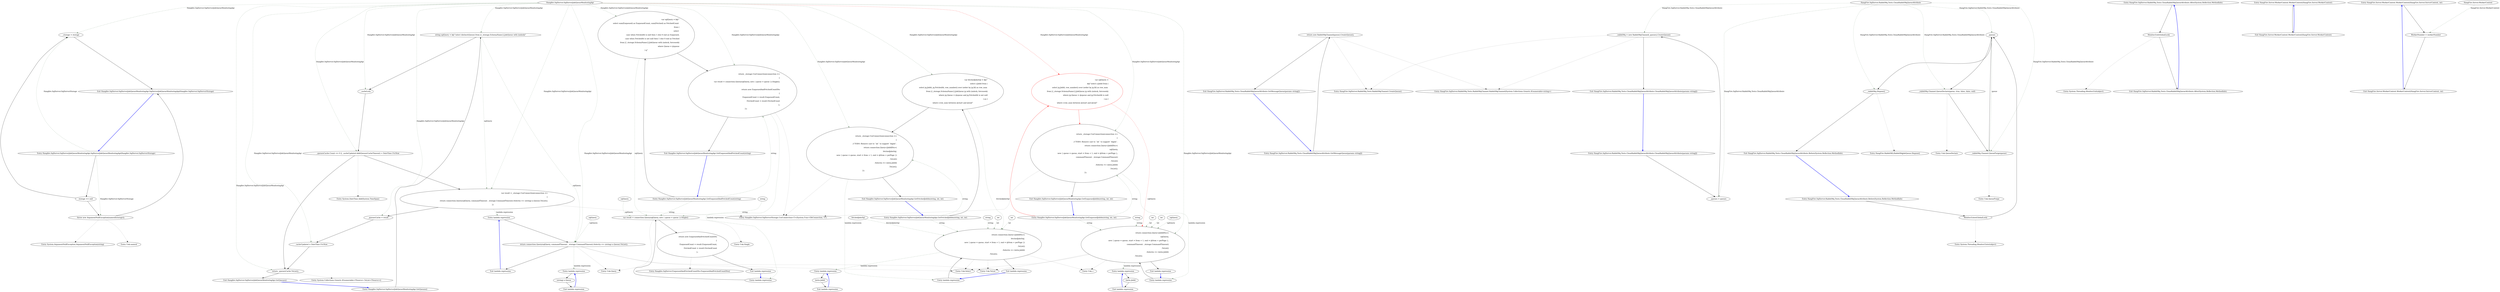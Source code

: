 digraph  {
n59 [label="Hangfire.SqlServer.SqlServerJobQueueMonitoringApi", span=""];
n60 [label=sqlQuery, span=""];
n61 [label=string, span=""];
n62 [label=int, span=""];
n63 [label=int, span=""];
n64 [label=sqlQuery, span=""];
n65 [label=string, span=""];
n66 [label=int, span=""];
n67 [label=int, span=""];
n68 [label=fetchedJobsSql, span=""];
n69 [label=string, span=""];
n70 [label=sqlQuery, span=""];
n0 [label="Entry Hangfire.SqlServer.SqlServerJobQueueMonitoringApi.SqlServerJobQueueMonitoringApi(Hangfire.SqlServer.SqlServerStorage)", span="42-42", cluster="Hangfire.SqlServer.SqlServerJobQueueMonitoringApi.SqlServerJobQueueMonitoringApi(Hangfire.SqlServer.SqlServerStorage)"];
n1 [label="storage == null", span="44-44", cluster="Hangfire.SqlServer.SqlServerJobQueueMonitoringApi.SqlServerJobQueueMonitoringApi(Hangfire.SqlServer.SqlServerStorage)"];
n2 [label="throw new ArgumentNullException(nameof(storage));", span="44-44", cluster="Hangfire.SqlServer.SqlServerJobQueueMonitoringApi.SqlServerJobQueueMonitoringApi(Hangfire.SqlServer.SqlServerStorage)"];
n3 [label="_storage = storage", span="45-45", cluster="Hangfire.SqlServer.SqlServerJobQueueMonitoringApi.SqlServerJobQueueMonitoringApi(Hangfire.SqlServer.SqlServerStorage)"];
n4 [label="Exit Hangfire.SqlServer.SqlServerJobQueueMonitoringApi.SqlServerJobQueueMonitoringApi(Hangfire.SqlServer.SqlServerStorage)", span="42-42", cluster="Hangfire.SqlServer.SqlServerJobQueueMonitoringApi.SqlServerJobQueueMonitoringApi(Hangfire.SqlServer.SqlServerStorage)"];
n5 [label="Entry System.ArgumentNullException.ArgumentNullException(string)", span="0-0", cluster="System.ArgumentNullException.ArgumentNullException(string)"];
n6 [label="Entry Unk.nameof", span="", cluster="Unk.nameof"];
n7 [label="Entry Hangfire.SqlServer.SqlServerJobQueueMonitoringApi.GetQueues()", span="48-48", cluster="Hangfire.SqlServer.SqlServerJobQueueMonitoringApi.GetQueues()"];
n8 [label="string sqlQuery = $@''select distinct(Queue) from [{_storage.SchemaName}].JobQueue with (nolock)''", span="50-50", cluster="Hangfire.SqlServer.SqlServerJobQueueMonitoringApi.GetQueues()"];
n9 [label=_cacheLock, span="52-52", cluster="Hangfire.SqlServer.SqlServerJobQueueMonitoringApi.GetQueues()"];
n11 [label="var result = _storage.UseConnection(connection =>\r\n                    {\r\n                        return connection.Query(sqlQuery, commandTimeout: _storage.CommandTimeout).Select(x => (string) x.Queue).ToList();\r\n                    })", span="56-59", cluster="Hangfire.SqlServer.SqlServerJobQueueMonitoringApi.GetQueues()"];
n20 [label="return connection.Query(sqlQuery, commandTimeout: _storage.CommandTimeout).Select(x => (string) x.Queue).ToList();", span="58-58", cluster="lambda expression"];
n10 [label="_queuesCache.Count == 0 || _cacheUpdated.Add(QueuesCacheTimeout) < DateTime.UtcNow", span="54-54", cluster="Hangfire.SqlServer.SqlServerJobQueueMonitoringApi.GetQueues()"];
n14 [label="return _queuesCache.ToList();", span="65-65", cluster="Hangfire.SqlServer.SqlServerJobQueueMonitoringApi.GetQueues()"];
n16 [label="Entry System.DateTime.Add(System.TimeSpan)", span="0-0", cluster="System.DateTime.Add(System.TimeSpan)"];
n12 [label="_queuesCache = result", span="61-61", cluster="Hangfire.SqlServer.SqlServerJobQueueMonitoringApi.GetQueues()"];
n17 [label="Entry Hangfire.SqlServer.SqlServerStorage.UseConnection<T>(System.Func<DbConnection, T>)", span="179-179", cluster="Hangfire.SqlServer.SqlServerStorage.UseConnection<T>(System.Func<DbConnection, T>)"];
n19 [label="Entry lambda expression", span="56-59", cluster="lambda expression"];
n13 [label="_cacheUpdated = DateTime.UtcNow", span="62-62", cluster="Hangfire.SqlServer.SqlServerJobQueueMonitoringApi.GetQueues()"];
n15 [label="Exit Hangfire.SqlServer.SqlServerJobQueueMonitoringApi.GetQueues()", span="48-48", cluster="Hangfire.SqlServer.SqlServerJobQueueMonitoringApi.GetQueues()"];
n18 [label="Entry System.Collections.Generic.IEnumerable<TSource>.ToList<TSource>()", span="0-0", cluster="System.Collections.Generic.IEnumerable<TSource>.ToList<TSource>()"];
n21 [label="Exit lambda expression", span="56-59", cluster="lambda expression"];
n22 [label="Entry Unk.Query", span="", cluster="Unk.Query"];
n23 [label="Entry Unk.Select", span="", cluster="Unk.Select"];
n24 [label="Entry Unk.ToList", span="", cluster="Unk.ToList"];
n25 [label="Entry lambda expression", span="58-58", cluster="lambda expression"];
n26 [label="(string) x.Queue", span="58-58", cluster="lambda expression"];
n27 [label="Exit lambda expression", span="58-58", cluster="lambda expression"];
n28 [label="Entry Hangfire.SqlServer.SqlServerJobQueueMonitoringApi.GetEnqueuedJobIds(string, int, int)", span="69-69", cluster="Hangfire.SqlServer.SqlServerJobQueueMonitoringApi.GetEnqueuedJobIds(string, int, int)"];
n29 [label="var sqlQuery =\r\n$@''select r.JobId from (\r\n  select jq.JobId, row_number() over (order by jq.Id) as row_num \r\n  from [{_storage.SchemaName}].JobQueue jq with (nolock, forceseek)\r\n  where jq.Queue = @queue and jq.FetchedAt is null\r\n) as r\r\nwhere r.row_num between @start and @end''", span="71-77", cluster="Hangfire.SqlServer.SqlServerJobQueueMonitoringApi.GetEnqueuedJobIds(string, int, int)", color=red, community=0];
n30 [label="return _storage.UseConnection(connection =>\r\n            {\r\n                // TODO: Remove cast to `int` to support `bigint`.\r\n                return connection.Query<JobIdDto>(\r\n                    sqlQuery,\r\n                    new { queue = queue, start = from + 1, end = @from + perPage },\r\n                    commandTimeout: _storage.CommandTimeout)\r\n                    .ToList()\r\n                    .Select(x => (int)x.JobId)\r\n                    .ToList();\r\n            });", span="79-89", cluster="Hangfire.SqlServer.SqlServerJobQueueMonitoringApi.GetEnqueuedJobIds(string, int, int)"];
n33 [label="return connection.Query<JobIdDto>(\r\n                    sqlQuery,\r\n                    new { queue = queue, start = from + 1, end = @from + perPage },\r\n                    commandTimeout: _storage.CommandTimeout)\r\n                    .ToList()\r\n                    .Select(x => (int)x.JobId)\r\n                    .ToList();", span="82-88", cluster="lambda expression"];
n31 [label="Exit Hangfire.SqlServer.SqlServerJobQueueMonitoringApi.GetEnqueuedJobIds(string, int, int)", span="69-69", cluster="Hangfire.SqlServer.SqlServerJobQueueMonitoringApi.GetEnqueuedJobIds(string, int, int)"];
n32 [label="Entry lambda expression", span="79-89", cluster="lambda expression"];
n34 [label="Exit lambda expression", span="79-89", cluster="lambda expression"];
n35 [label="Entry Unk.>", span="", cluster="Unk.>"];
n36 [label="Entry lambda expression", span="87-87", cluster="lambda expression"];
n37 [label="(int)x.JobId", span="87-87", cluster="lambda expression"];
n38 [label="Exit lambda expression", span="87-87", cluster="lambda expression"];
n39 [label="Entry Hangfire.SqlServer.SqlServerJobQueueMonitoringApi.GetFetchedJobIds(string, int, int)", span="92-92", cluster="Hangfire.SqlServer.SqlServerJobQueueMonitoringApi.GetFetchedJobIds(string, int, int)"];
n40 [label="var fetchedJobsSql = $@''\r\nselect r.JobId from (\r\n  select jq.JobId, jq.FetchedAt, row_number() over (order by jq.Id) as row_num \r\n  from [{_storage.SchemaName}].JobQueue jq with (nolock, forceseek)\r\n  where jq.Queue = @queue and jq.FetchedAt is not null\r\n) as r\r\nwhere r.row_num between @start and @end''", span="94-100", cluster="Hangfire.SqlServer.SqlServerJobQueueMonitoringApi.GetFetchedJobIds(string, int, int)"];
n41 [label="return _storage.UseConnection(connection =>\r\n            {\r\n                // TODO: Remove cast to `int` to support `bigint`.\r\n                return connection.Query<JobIdDto>(\r\n                        fetchedJobsSql,\r\n                        new { queue = queue, start = from + 1, end = @from + perPage })\r\n                    .ToList()\r\n                    .Select(x => (int)x.JobId)\r\n                    .ToList();\r\n            });", span="102-111", cluster="Hangfire.SqlServer.SqlServerJobQueueMonitoringApi.GetFetchedJobIds(string, int, int)"];
n44 [label="return connection.Query<JobIdDto>(\r\n                        fetchedJobsSql,\r\n                        new { queue = queue, start = from + 1, end = @from + perPage })\r\n                    .ToList()\r\n                    .Select(x => (int)x.JobId)\r\n                    .ToList();", span="105-110", cluster="lambda expression"];
n42 [label="Exit Hangfire.SqlServer.SqlServerJobQueueMonitoringApi.GetFetchedJobIds(string, int, int)", span="92-92", cluster="Hangfire.SqlServer.SqlServerJobQueueMonitoringApi.GetFetchedJobIds(string, int, int)"];
n43 [label="Entry lambda expression", span="102-111", cluster="lambda expression"];
n45 [label="Exit lambda expression", span="102-111", cluster="lambda expression"];
n46 [label="Entry lambda expression", span="109-109", cluster="lambda expression"];
n47 [label="(int)x.JobId", span="109-109", cluster="lambda expression"];
n48 [label="Exit lambda expression", span="109-109", cluster="lambda expression"];
n49 [label="Entry Hangfire.SqlServer.SqlServerJobQueueMonitoringApi.GetEnqueuedAndFetchedCount(string)", span="114-114", cluster="Hangfire.SqlServer.SqlServerJobQueueMonitoringApi.GetEnqueuedAndFetchedCount(string)"];
n50 [label="var sqlQuery = $@''\r\nselect sum(Enqueued) as EnqueuedCount, sum(Fetched) as FetchedCount \r\nfrom (\r\n    select \r\n        case when FetchedAt is null then 1 else 0 end as Enqueued,\r\n        case when FetchedAt is not null then 1 else 0 end as Fetched\r\n    from [{_storage.SchemaName}].JobQueue with (nolock, forceseek)\r\n    where Queue = @queue\r\n) q''", span="116-124", cluster="Hangfire.SqlServer.SqlServerJobQueueMonitoringApi.GetEnqueuedAndFetchedCount(string)"];
n51 [label="return _storage.UseConnection(connection =>\r\n            {\r\n                var result = connection.Query(sqlQuery, new { queue = queue }).Single();\r\n\r\n                return new EnqueuedAndFetchedCountDto\r\n                {\r\n                    EnqueuedCount = result.EnqueuedCount,\r\n                    FetchedCount = result.FetchedCount\r\n                };\r\n            });", span="126-135", cluster="Hangfire.SqlServer.SqlServerJobQueueMonitoringApi.GetEnqueuedAndFetchedCount(string)"];
n54 [label="var result = connection.Query(sqlQuery, new { queue = queue }).Single()", span="128-128", cluster="lambda expression"];
n52 [label="Exit Hangfire.SqlServer.SqlServerJobQueueMonitoringApi.GetEnqueuedAndFetchedCount(string)", span="114-114", cluster="Hangfire.SqlServer.SqlServerJobQueueMonitoringApi.GetEnqueuedAndFetchedCount(string)"];
n53 [label="Entry lambda expression", span="126-135", cluster="lambda expression"];
n55 [label="return new EnqueuedAndFetchedCountDto\r\n                {\r\n                    EnqueuedCount = result.EnqueuedCount,\r\n                    FetchedCount = result.FetchedCount\r\n                };", span="130-134", cluster="lambda expression"];
n57 [label="Entry Unk.Single", span="", cluster="Unk.Single"];
n56 [label="Exit lambda expression", span="126-135", cluster="lambda expression"];
n58 [label="Entry Hangfire.SqlServer.EnqueuedAndFetchedCountDto.EnqueuedAndFetchedCountDto()", span="18-18", cluster="Hangfire.SqlServer.EnqueuedAndFetchedCountDto.EnqueuedAndFetchedCountDto()"];
m1_4 [label="Entry HangFire.SqlServer.RabbitMq.Tests.RabbitMqChannel.RabbitMqChannel(System.Collections.Generic.IEnumerable<string>)", span="10-10", cluster="HangFire.SqlServer.RabbitMq.Tests.RabbitMqChannel.RabbitMqChannel(System.Collections.Generic.IEnumerable<string>)", file="BackgroundJobServerFacts.cs"];
m1_5 [label="Entry HangFire.SqlServer.RabbitMq.Tests.RabbitMqChannel.CreateQueue()", span="18-18", cluster="HangFire.SqlServer.RabbitMq.Tests.RabbitMqChannel.CreateQueue()", file="BackgroundJobServerFacts.cs"];
m1_6 [label="Entry HangFire.SqlServer.RabbitMq.Tests.CleanRabbitMqQueueAttribute.Before(System.Reflection.MethodInfo)", span="20-20", cluster="HangFire.SqlServer.RabbitMq.Tests.CleanRabbitMqQueueAttribute.Before(System.Reflection.MethodInfo)", file="BackgroundJobServerFacts.cs"];
m1_7 [label="Monitor.Enter(GlobalLock)", span="22-22", cluster="HangFire.SqlServer.RabbitMq.Tests.CleanRabbitMqQueueAttribute.Before(System.Reflection.MethodInfo)", file="BackgroundJobServerFacts.cs"];
m1_8 [label=_queues, span="23-23", cluster="HangFire.SqlServer.RabbitMq.Tests.CleanRabbitMqQueueAttribute.Before(System.Reflection.MethodInfo)", file="BackgroundJobServerFacts.cs"];
m1_9 [label="_rabbitMq.Channel.QueueDeclare(queue, true, false, false, null)", span="25-25", cluster="HangFire.SqlServer.RabbitMq.Tests.CleanRabbitMqQueueAttribute.Before(System.Reflection.MethodInfo)", file="BackgroundJobServerFacts.cs"];
m1_11 [label="_rabbitMq.Dispose()", span="28-28", cluster="HangFire.SqlServer.RabbitMq.Tests.CleanRabbitMqQueueAttribute.Before(System.Reflection.MethodInfo)", file="BackgroundJobServerFacts.cs"];
m1_10 [label="_rabbitMq.Channel.QueuePurge(queue)", span="26-26", cluster="HangFire.SqlServer.RabbitMq.Tests.CleanRabbitMqQueueAttribute.Before(System.Reflection.MethodInfo)", file="BackgroundJobServerFacts.cs"];
m1_12 [label="Exit HangFire.SqlServer.RabbitMq.Tests.CleanRabbitMqQueueAttribute.Before(System.Reflection.MethodInfo)", span="20-20", cluster="HangFire.SqlServer.RabbitMq.Tests.CleanRabbitMqQueueAttribute.Before(System.Reflection.MethodInfo)", file="BackgroundJobServerFacts.cs"];
m1_17 [label="Entry HangFire.SqlServer.RabbitMq.Tests.CleanRabbitMqQueueAttribute.After(System.Reflection.MethodInfo)", span="31-31", cluster="HangFire.SqlServer.RabbitMq.Tests.CleanRabbitMqQueueAttribute.After(System.Reflection.MethodInfo)", file="BackgroundJobServerFacts.cs"];
m1_18 [label="Monitor.Exit(GlobalLock)", span="33-33", cluster="HangFire.SqlServer.RabbitMq.Tests.CleanRabbitMqQueueAttribute.After(System.Reflection.MethodInfo)", file="BackgroundJobServerFacts.cs"];
m1_19 [label="Exit HangFire.SqlServer.RabbitMq.Tests.CleanRabbitMqQueueAttribute.After(System.Reflection.MethodInfo)", span="31-31", cluster="HangFire.SqlServer.RabbitMq.Tests.CleanRabbitMqQueueAttribute.After(System.Reflection.MethodInfo)", file="BackgroundJobServerFacts.cs"];
m1_20 [label="Entry System.Threading.Monitor.Exit(object)", span="0-0", cluster="System.Threading.Monitor.Exit(object)", file="BackgroundJobServerFacts.cs"];
m1_15 [label="Entry Unk.QueuePurge", span="", cluster="Unk.QueuePurge", file="BackgroundJobServerFacts.cs"];
m1_14 [label="Entry Unk.QueueDeclare", span="", cluster="Unk.QueueDeclare", file="BackgroundJobServerFacts.cs"];
m1_21 [label="Entry HangFire.SqlServer.RabbitMq.Tests.CleanRabbitMqQueueAttribute.GetMessageQueue(params string[])", span="36-36", cluster="HangFire.SqlServer.RabbitMq.Tests.CleanRabbitMqQueueAttribute.GetMessageQueue(params string[])", file="BackgroundJobServerFacts.cs"];
m1_22 [label="return new RabbitMqChannel(queue).CreateQueue();", span="38-38", cluster="HangFire.SqlServer.RabbitMq.Tests.CleanRabbitMqQueueAttribute.GetMessageQueue(params string[])", file="BackgroundJobServerFacts.cs"];
m1_23 [label="Exit HangFire.SqlServer.RabbitMq.Tests.CleanRabbitMqQueueAttribute.GetMessageQueue(params string[])", span="36-36", cluster="HangFire.SqlServer.RabbitMq.Tests.CleanRabbitMqQueueAttribute.GetMessageQueue(params string[])", file="BackgroundJobServerFacts.cs"];
m1_16 [label="Entry HangFire.RabbitMQ.RabbitMqJobQueue.Dispose()", span="82-82", cluster="HangFire.RabbitMQ.RabbitMqJobQueue.Dispose()", file="BackgroundJobServerFacts.cs"];
m1_0 [label="Entry HangFire.SqlServer.RabbitMq.Tests.CleanRabbitMqQueueAttribute.CleanRabbitMqQueueAttribute(params string[])", span="14-14", cluster="HangFire.SqlServer.RabbitMq.Tests.CleanRabbitMqQueueAttribute.CleanRabbitMqQueueAttribute(params string[])", file="BackgroundJobServerFacts.cs"];
m1_1 [label="_queues = queues", span="16-16", cluster="HangFire.SqlServer.RabbitMq.Tests.CleanRabbitMqQueueAttribute.CleanRabbitMqQueueAttribute(params string[])", file="BackgroundJobServerFacts.cs"];
m1_2 [label="_rabbitMq = new RabbitMqChannel(_queues).CreateQueue()", span="17-17", cluster="HangFire.SqlServer.RabbitMq.Tests.CleanRabbitMqQueueAttribute.CleanRabbitMqQueueAttribute(params string[])", file="BackgroundJobServerFacts.cs"];
m1_3 [label="Exit HangFire.SqlServer.RabbitMq.Tests.CleanRabbitMqQueueAttribute.CleanRabbitMqQueueAttribute(params string[])", span="14-14", cluster="HangFire.SqlServer.RabbitMq.Tests.CleanRabbitMqQueueAttribute.CleanRabbitMqQueueAttribute(params string[])", file="BackgroundJobServerFacts.cs"];
m1_13 [label="Entry System.Threading.Monitor.Enter(object)", span="0-0", cluster="System.Threading.Monitor.Enter(object)", file="BackgroundJobServerFacts.cs"];
m1_24 [label="HangFire.SqlServer.RabbitMq.Tests.CleanRabbitMqQueueAttribute", span="", file="BackgroundJobServerFacts.cs"];
m2_0 [label="Entry HangFire.Server.WorkerContext.WorkerContext(HangFire.Server.WorkerContext)", span="8-8", cluster="HangFire.Server.WorkerContext.WorkerContext(HangFire.Server.WorkerContext)", file="CronFacts.cs"];
m2_1 [label="Exit HangFire.Server.WorkerContext.WorkerContext(HangFire.Server.WorkerContext)", span="8-8", cluster="HangFire.Server.WorkerContext.WorkerContext(HangFire.Server.WorkerContext)", file="CronFacts.cs"];
m2_2 [label="Entry HangFire.Server.WorkerContext.WorkerContext(HangFire.Server.ServerContext, int)", span="13-13", cluster="HangFire.Server.WorkerContext.WorkerContext(HangFire.Server.ServerContext, int)", file="CronFacts.cs"];
m2_3 [label="WorkerNumber = workerNumber", span="16-16", cluster="HangFire.Server.WorkerContext.WorkerContext(HangFire.Server.ServerContext, int)", file="CronFacts.cs"];
m2_4 [label="Exit HangFire.Server.WorkerContext.WorkerContext(HangFire.Server.ServerContext, int)", span="13-13", cluster="HangFire.Server.WorkerContext.WorkerContext(HangFire.Server.ServerContext, int)", file="CronFacts.cs"];
m2_5 [label="HangFire.Server.WorkerContext", span="", file="CronFacts.cs"];
n59 -> n3  [key=1, style=dashed, color=darkseagreen4, label="Hangfire.SqlServer.SqlServerJobQueueMonitoringApi"];
n59 -> n8  [key=1, style=dashed, color=darkseagreen4, label="Hangfire.SqlServer.SqlServerJobQueueMonitoringApi"];
n59 -> n9  [key=1, style=dashed, color=darkseagreen4, label="Hangfire.SqlServer.SqlServerJobQueueMonitoringApi"];
n59 -> n10  [key=1, style=dashed, color=darkseagreen4, label="Hangfire.SqlServer.SqlServerJobQueueMonitoringApi"];
n59 -> n11  [key=1, style=dashed, color=darkseagreen4, label="Hangfire.SqlServer.SqlServerJobQueueMonitoringApi"];
n59 -> n20  [key=1, style=dashed, color=darkseagreen4, label="Hangfire.SqlServer.SqlServerJobQueueMonitoringApi"];
n59 -> n12  [key=1, style=dashed, color=darkseagreen4, label="Hangfire.SqlServer.SqlServerJobQueueMonitoringApi"];
n59 -> n13  [key=1, style=dashed, color=darkseagreen4, label="Hangfire.SqlServer.SqlServerJobQueueMonitoringApi"];
n59 -> n14  [key=1, style=dashed, color=darkseagreen4, label="Hangfire.SqlServer.SqlServerJobQueueMonitoringApi"];
n59 -> n29  [key=1, style=dashed, color=red, label="Hangfire.SqlServer.SqlServerJobQueueMonitoringApi"];
n59 -> n30  [key=1, style=dashed, color=darkseagreen4, label="Hangfire.SqlServer.SqlServerJobQueueMonitoringApi"];
n59 -> n33  [key=1, style=dashed, color=darkseagreen4, label="Hangfire.SqlServer.SqlServerJobQueueMonitoringApi"];
n59 -> n40  [key=1, style=dashed, color=darkseagreen4, label="Hangfire.SqlServer.SqlServerJobQueueMonitoringApi"];
n59 -> n41  [key=1, style=dashed, color=darkseagreen4, label="Hangfire.SqlServer.SqlServerJobQueueMonitoringApi"];
n59 -> n50  [key=1, style=dashed, color=darkseagreen4, label="Hangfire.SqlServer.SqlServerJobQueueMonitoringApi"];
n59 -> n51  [key=1, style=dashed, color=darkseagreen4, label="Hangfire.SqlServer.SqlServerJobQueueMonitoringApi"];
n60 -> n20  [key=1, style=dashed, color=darkseagreen4, label=sqlQuery];
n61 -> n33  [key=1, style=dashed, color=darkseagreen4, label=string];
n62 -> n33  [key=1, style=dashed, color=darkseagreen4, label=int];
n63 -> n33  [key=1, style=dashed, color=darkseagreen4, label=int];
n64 -> n33  [key=1, style=dashed, color=darkseagreen4, label=sqlQuery];
n65 -> n44  [key=1, style=dashed, color=darkseagreen4, label=string];
n66 -> n44  [key=1, style=dashed, color=darkseagreen4, label=int];
n67 -> n44  [key=1, style=dashed, color=darkseagreen4, label=int];
n68 -> n44  [key=1, style=dashed, color=darkseagreen4, label=fetchedJobsSql];
n69 -> n54  [key=1, style=dashed, color=darkseagreen4, label=string];
n70 -> n54  [key=1, style=dashed, color=darkseagreen4, label=sqlQuery];
n0 -> n1  [key=0, style=solid];
n0 -> n2  [key=1, style=dashed, color=darkseagreen4, label="Hangfire.SqlServer.SqlServerStorage"];
n0 -> n3  [key=1, style=dashed, color=darkseagreen4, label="Hangfire.SqlServer.SqlServerStorage"];
n1 -> n2  [key=0, style=solid];
n1 -> n3  [key=0, style=solid];
n2 -> n4  [key=0, style=solid];
n2 -> n5  [key=2, style=dotted];
n2 -> n6  [key=2, style=dotted];
n3 -> n4  [key=0, style=solid];
n4 -> n0  [key=0, style=bold, color=blue];
n7 -> n8  [key=0, style=solid];
n8 -> n9  [key=0, style=solid];
n8 -> n11  [key=1, style=dashed, color=darkseagreen4, label=sqlQuery];
n8 -> n20  [key=1, style=dashed, color=darkseagreen4, label=sqlQuery];
n9 -> n10  [key=0, style=solid];
n11 -> n12  [key=0, style=solid];
n11 -> n17  [key=2, style=dotted];
n11 -> n19  [key=1, style=dashed, color=darkseagreen4, label="lambda expression"];
n20 -> n21  [key=0, style=solid];
n20 -> n22  [key=2, style=dotted];
n20 -> n23  [key=2, style=dotted];
n20 -> n24  [key=2, style=dotted];
n20 -> n25  [key=1, style=dashed, color=darkseagreen4, label="lambda expression"];
n10 -> n11  [key=0, style=solid];
n10 -> n14  [key=0, style=solid];
n10 -> n16  [key=2, style=dotted];
n14 -> n15  [key=0, style=solid];
n14 -> n18  [key=2, style=dotted];
n12 -> n13  [key=0, style=solid];
n19 -> n20  [key=0, style=solid];
n13 -> n14  [key=0, style=solid];
n15 -> n7  [key=0, style=bold, color=blue];
n21 -> n19  [key=0, style=bold, color=blue];
n25 -> n26  [key=0, style=solid];
n26 -> n27  [key=0, style=solid];
n27 -> n25  [key=0, style=bold, color=blue];
n28 -> n29  [key=0, style=solid, color=red];
n28 -> n30  [key=1, style=dashed, color=darkseagreen4, label=string];
n28 -> n33  [key=1, style=dashed, color=darkseagreen4, label=string];
n29 -> n30  [key=0, style=solid, color=red];
n29 -> n33  [key=1, style=dashed, color=red, label=sqlQuery];
n30 -> n31  [key=0, style=solid];
n30 -> n17  [key=2, style=dotted];
n30 -> n32  [key=1, style=dashed, color=darkseagreen4, label="lambda expression"];
n33 -> n34  [key=0, style=solid];
n33 -> n35  [key=2, style=dotted];
n33 -> n24  [key=2, style=dotted];
n33 -> n23  [key=2, style=dotted];
n33 -> n36  [key=1, style=dashed, color=darkseagreen4, label="lambda expression"];
n31 -> n28  [key=0, style=bold, color=blue];
n32 -> n33  [key=0, style=solid];
n34 -> n32  [key=0, style=bold, color=blue];
n36 -> n37  [key=0, style=solid];
n37 -> n38  [key=0, style=solid];
n38 -> n36  [key=0, style=bold, color=blue];
n39 -> n40  [key=0, style=solid];
n39 -> n41  [key=1, style=dashed, color=darkseagreen4, label=string];
n39 -> n44  [key=1, style=dashed, color=darkseagreen4, label=string];
n40 -> n41  [key=0, style=solid];
n40 -> n44  [key=1, style=dashed, color=darkseagreen4, label=fetchedJobsSql];
n41 -> n42  [key=0, style=solid];
n41 -> n17  [key=2, style=dotted];
n41 -> n43  [key=1, style=dashed, color=darkseagreen4, label="lambda expression"];
n44 -> n45  [key=0, style=solid];
n44 -> n35  [key=2, style=dotted];
n44 -> n24  [key=2, style=dotted];
n44 -> n23  [key=2, style=dotted];
n44 -> n46  [key=1, style=dashed, color=darkseagreen4, label="lambda expression"];
n42 -> n39  [key=0, style=bold, color=blue];
n43 -> n44  [key=0, style=solid];
n45 -> n43  [key=0, style=bold, color=blue];
n46 -> n47  [key=0, style=solid];
n47 -> n48  [key=0, style=solid];
n48 -> n46  [key=0, style=bold, color=blue];
n49 -> n50  [key=0, style=solid];
n49 -> n51  [key=1, style=dashed, color=darkseagreen4, label=string];
n49 -> n54  [key=1, style=dashed, color=darkseagreen4, label=string];
n50 -> n51  [key=0, style=solid];
n50 -> n54  [key=1, style=dashed, color=darkseagreen4, label=sqlQuery];
n51 -> n52  [key=0, style=solid];
n51 -> n17  [key=2, style=dotted];
n51 -> n53  [key=1, style=dashed, color=darkseagreen4, label="lambda expression"];
n54 -> n55  [key=0, style=solid];
n54 -> n22  [key=2, style=dotted];
n54 -> n57  [key=2, style=dotted];
n52 -> n49  [key=0, style=bold, color=blue];
n53 -> n54  [key=0, style=solid];
n55 -> n56  [key=0, style=solid];
n55 -> n58  [key=2, style=dotted];
n56 -> n53  [key=0, style=bold, color=blue];
m1_6 -> m1_7  [key=0, style=solid];
m1_7 -> m1_8  [key=0, style=solid];
m1_7 -> m1_13  [key=2, style=dotted];
m1_8 -> m1_9  [key=0, style=solid];
m1_8 -> m1_11  [key=0, style=solid];
m1_8 -> m1_10  [key=1, style=dashed, color=darkseagreen4, label=queue];
m1_9 -> m1_10  [key=0, style=solid];
m1_9 -> m1_14  [key=2, style=dotted];
m1_11 -> m1_12  [key=0, style=solid];
m1_11 -> m1_16  [key=2, style=dotted];
m1_10 -> m1_8  [key=0, style=solid];
m1_10 -> m1_15  [key=2, style=dotted];
m1_12 -> m1_6  [key=0, style=bold, color=blue];
m1_17 -> m1_18  [key=0, style=solid];
m1_18 -> m1_19  [key=0, style=solid];
m1_18 -> m1_20  [key=2, style=dotted];
m1_19 -> m1_17  [key=0, style=bold, color=blue];
m1_21 -> m1_22  [key=0, style=solid];
m1_22 -> m1_23  [key=0, style=solid];
m1_22 -> m1_4  [key=2, style=dotted];
m1_22 -> m1_5  [key=2, style=dotted];
m1_23 -> m1_21  [key=0, style=bold, color=blue];
m1_0 -> m1_1  [key=0, style=solid];
m1_1 -> m1_2  [key=0, style=solid];
m1_2 -> m1_3  [key=0, style=solid];
m1_2 -> m1_4  [key=2, style=dotted];
m1_2 -> m1_5  [key=2, style=dotted];
m1_3 -> m1_0  [key=0, style=bold, color=blue];
m1_24 -> m1_1  [key=1, style=dashed, color=darkseagreen4, label="HangFire.SqlServer.RabbitMq.Tests.CleanRabbitMqQueueAttribute"];
m1_24 -> m1_2  [key=1, style=dashed, color=darkseagreen4, label="HangFire.SqlServer.RabbitMq.Tests.CleanRabbitMqQueueAttribute"];
m1_24 -> m1_8  [key=1, style=dashed, color=darkseagreen4, label="HangFire.SqlServer.RabbitMq.Tests.CleanRabbitMqQueueAttribute"];
m1_24 -> m1_9  [key=1, style=dashed, color=darkseagreen4, label="HangFire.SqlServer.RabbitMq.Tests.CleanRabbitMqQueueAttribute"];
m1_24 -> m1_10  [key=1, style=dashed, color=darkseagreen4, label="HangFire.SqlServer.RabbitMq.Tests.CleanRabbitMqQueueAttribute"];
m1_24 -> m1_11  [key=1, style=dashed, color=darkseagreen4, label="HangFire.SqlServer.RabbitMq.Tests.CleanRabbitMqQueueAttribute"];
m2_0 -> m2_1  [key=0, style=solid];
m2_1 -> m2_0  [key=0, style=bold, color=blue];
m2_2 -> m2_3  [key=0, style=solid];
m2_3 -> m2_4  [key=0, style=solid];
m2_4 -> m2_2  [key=0, style=bold, color=blue];
m2_5 -> m2_3  [key=1, style=dashed, color=darkseagreen4, label="HangFire.Server.WorkerContext"];
}
